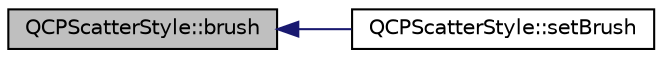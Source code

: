 digraph "QCPScatterStyle::brush"
{
  edge [fontname="Helvetica",fontsize="10",labelfontname="Helvetica",labelfontsize="10"];
  node [fontname="Helvetica",fontsize="10",shape=record];
  rankdir="LR";
  Node1 [label="QCPScatterStyle::brush",height=0.2,width=0.4,color="black", fillcolor="grey75", style="filled", fontcolor="black"];
  Node1 -> Node2 [dir="back",color="midnightblue",fontsize="10",style="solid",fontname="Helvetica"];
  Node2 [label="QCPScatterStyle::setBrush",height=0.2,width=0.4,color="black", fillcolor="white", style="filled",URL="$class_q_c_p_scatter_style.html#a74d692aaeb8d4b36d6f7d510e44264b1"];
}
